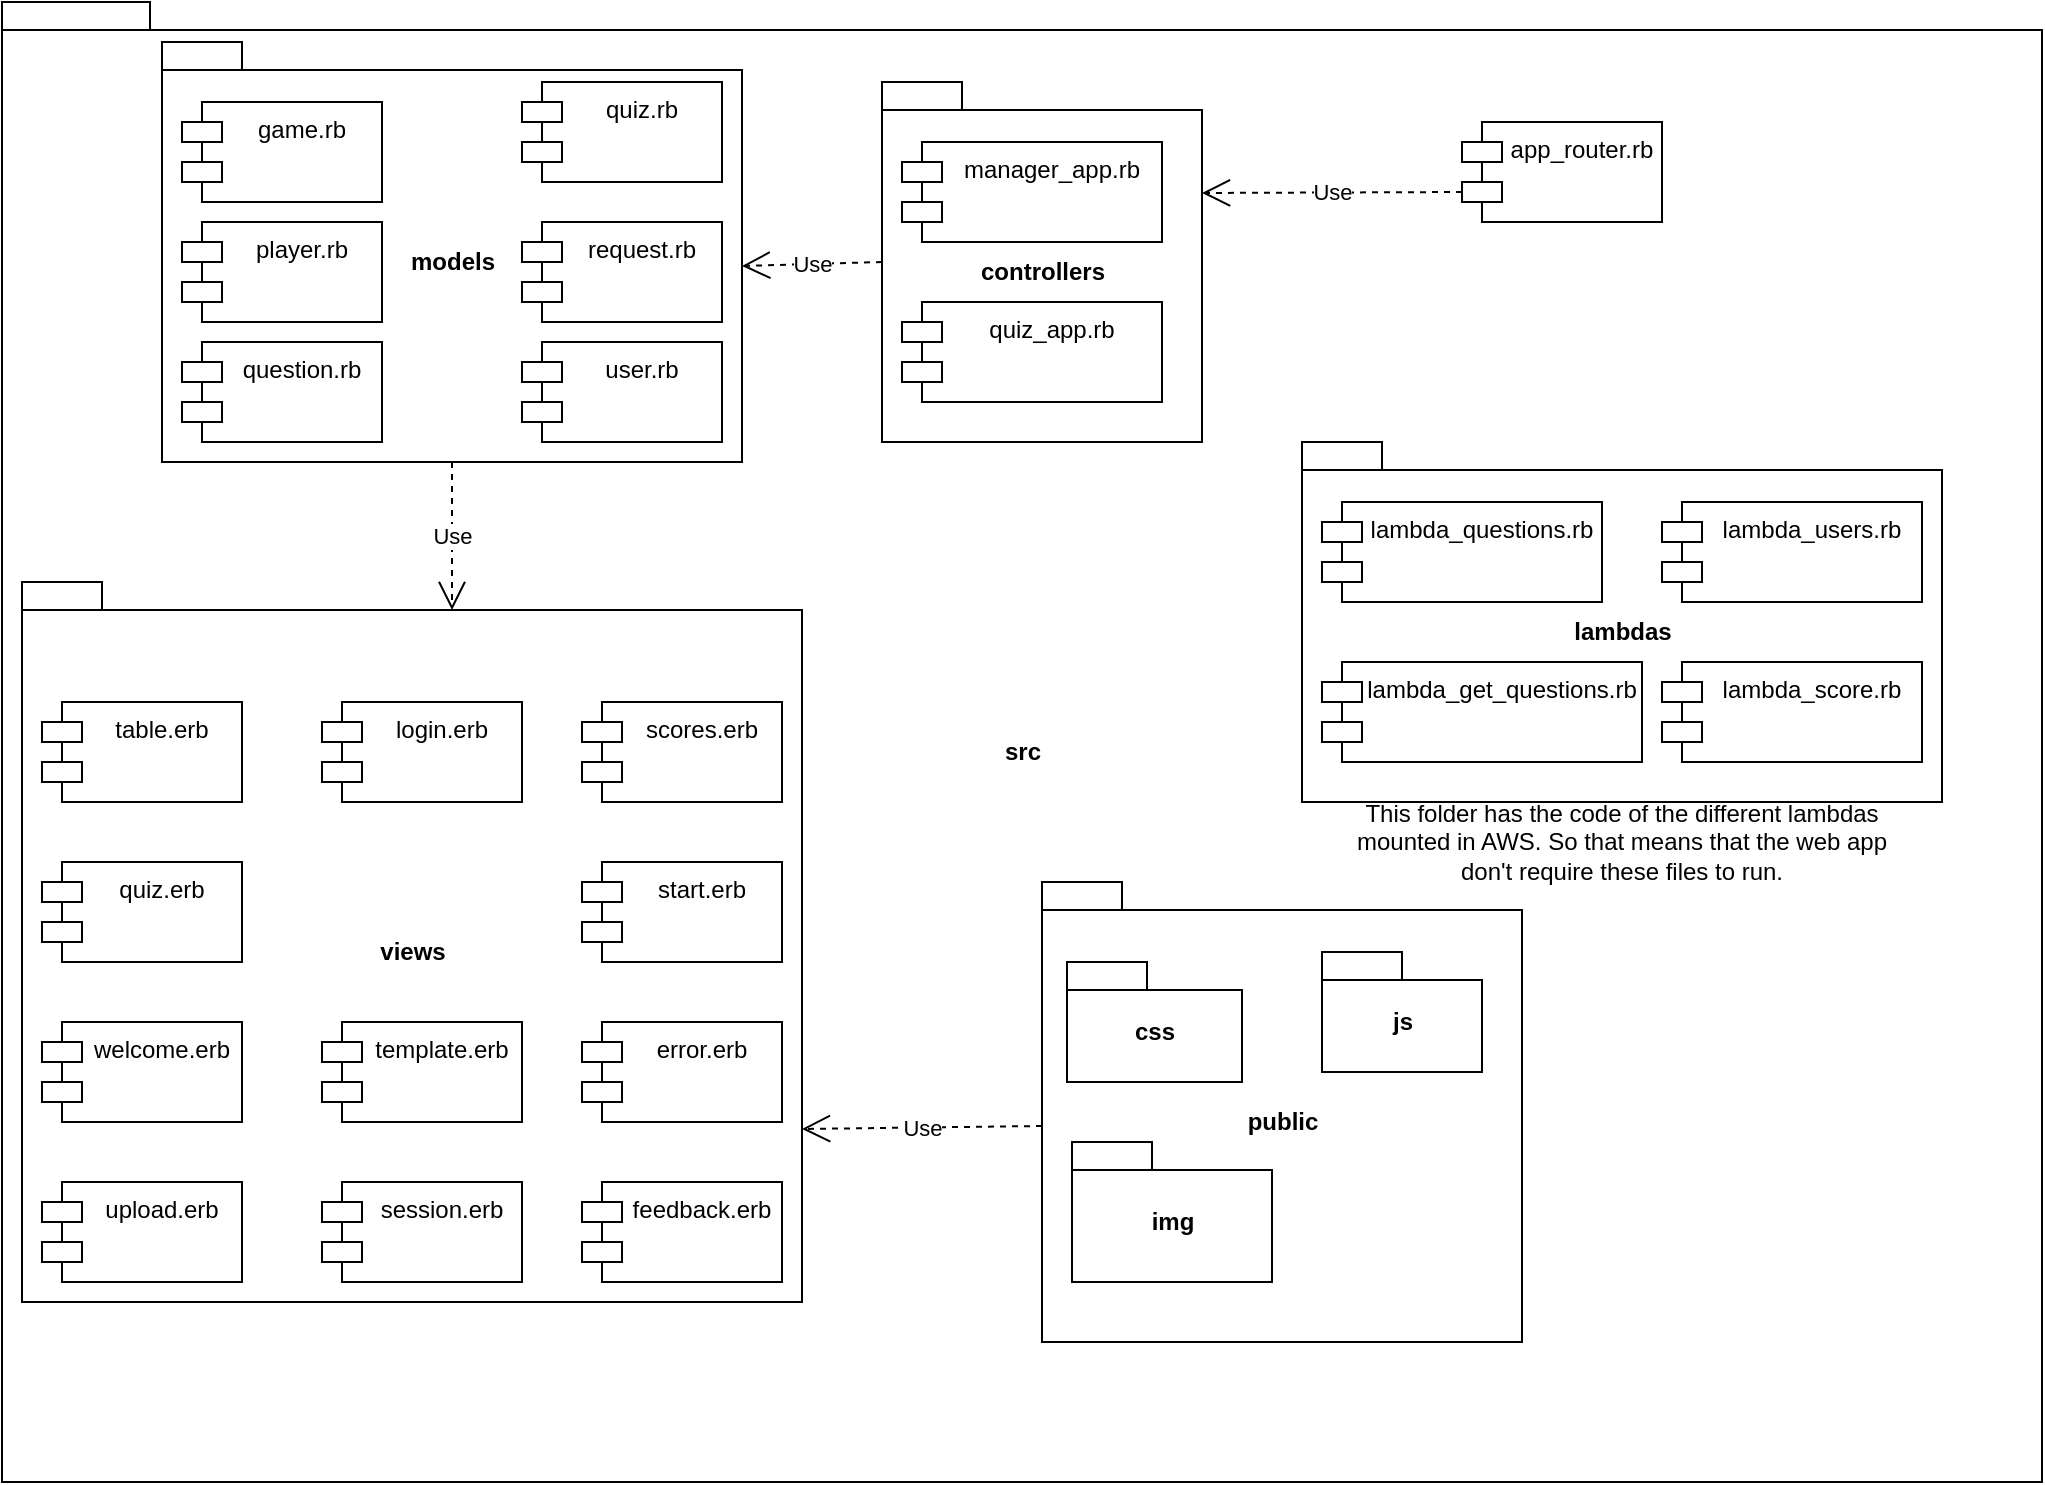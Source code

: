 <mxfile version="13.1.14" type="onedrive"><diagram id="1z8eb61m9SNjKVvQVvgX" name="Page-1"><mxGraphModel dx="1108" dy="1550" grid="1" gridSize="10" guides="1" tooltips="1" connect="1" arrows="1" fold="1" page="1" pageScale="1" pageWidth="850" pageHeight="1100" math="0" shadow="0"><root><mxCell id="0"/><mxCell id="1" parent="0"/><mxCell id="N8hWqsW-HgDxeP9UlMBC-59" value="src" style="shape=folder;fontStyle=1;spacingTop=10;tabWidth=40;tabHeight=14;tabPosition=left;html=1;" parent="1" vertex="1"><mxGeometry x="20" y="-10" width="1020" height="740" as="geometry"/></mxCell><mxCell id="N8hWqsW-HgDxeP9UlMBC-5" value="lambdas" style="shape=folder;fontStyle=1;spacingTop=10;tabWidth=40;tabHeight=14;tabPosition=left;html=1;" parent="1" vertex="1"><mxGeometry x="670" y="210" width="320" height="180" as="geometry"/></mxCell><mxCell id="N8hWqsW-HgDxeP9UlMBC-6" value="models" style="shape=folder;fontStyle=1;spacingTop=10;tabWidth=40;tabHeight=14;tabPosition=left;html=1;" parent="1" vertex="1"><mxGeometry x="100" y="10" width="290" height="210" as="geometry"/></mxCell><mxCell id="N8hWqsW-HgDxeP9UlMBC-7" value="public" style="shape=folder;fontStyle=1;spacingTop=10;tabWidth=40;tabHeight=14;tabPosition=left;html=1;" parent="1" vertex="1"><mxGeometry x="540" y="430" width="240" height="230" as="geometry"/></mxCell><mxCell id="N8hWqsW-HgDxeP9UlMBC-9" value="views" style="shape=folder;fontStyle=1;spacingTop=10;tabWidth=40;tabHeight=14;tabPosition=left;html=1;" parent="1" vertex="1"><mxGeometry x="30" y="280" width="390" height="360" as="geometry"/></mxCell><mxCell id="N8hWqsW-HgDxeP9UlMBC-12" value="game.rb" style="shape=module;align=left;spacingLeft=20;align=center;verticalAlign=top;" parent="1" vertex="1"><mxGeometry x="110" y="40" width="100" height="50" as="geometry"/></mxCell><mxCell id="N8hWqsW-HgDxeP9UlMBC-13" value="player.rb" style="shape=module;align=left;spacingLeft=20;align=center;verticalAlign=top;" parent="1" vertex="1"><mxGeometry x="110" y="100" width="100" height="50" as="geometry"/></mxCell><mxCell id="N8hWqsW-HgDxeP9UlMBC-14" value="quiz.rb" style="shape=module;align=left;spacingLeft=20;align=center;verticalAlign=top;" parent="1" vertex="1"><mxGeometry x="280" y="30" width="100" height="50" as="geometry"/></mxCell><mxCell id="N8hWqsW-HgDxeP9UlMBC-15" value="request.rb" style="shape=module;align=left;spacingLeft=20;align=center;verticalAlign=top;" parent="1" vertex="1"><mxGeometry x="280" y="100" width="100" height="50" as="geometry"/></mxCell><mxCell id="N8hWqsW-HgDxeP9UlMBC-18" value="question.rb" style="shape=module;align=left;spacingLeft=20;align=center;verticalAlign=top;" parent="1" vertex="1"><mxGeometry x="110" y="160" width="100" height="50" as="geometry"/></mxCell><mxCell id="N8hWqsW-HgDxeP9UlMBC-21" value="user.rb" style="shape=module;align=left;spacingLeft=20;align=center;verticalAlign=top;" parent="1" vertex="1"><mxGeometry x="280" y="160" width="100" height="50" as="geometry"/></mxCell><mxCell id="N8hWqsW-HgDxeP9UlMBC-22" value="lambda_questions.rb" style="shape=module;align=left;spacingLeft=20;align=center;verticalAlign=top;" parent="1" vertex="1"><mxGeometry x="680" y="240" width="140" height="50" as="geometry"/></mxCell><mxCell id="N8hWqsW-HgDxeP9UlMBC-23" value="lambda_get_questions.rb" style="shape=module;align=left;spacingLeft=20;align=center;verticalAlign=top;" parent="1" vertex="1"><mxGeometry x="680" y="320" width="160" height="50" as="geometry"/></mxCell><mxCell id="N8hWqsW-HgDxeP9UlMBC-24" value="lambda_users.rb" style="shape=module;align=left;spacingLeft=20;align=center;verticalAlign=top;" parent="1" vertex="1"><mxGeometry x="850" y="240" width="130" height="50" as="geometry"/></mxCell><mxCell id="N8hWqsW-HgDxeP9UlMBC-25" value="lambda_score.rb" style="shape=module;align=left;spacingLeft=20;align=center;verticalAlign=top;" parent="1" vertex="1"><mxGeometry x="850" y="320" width="130" height="50" as="geometry"/></mxCell><mxCell id="N8hWqsW-HgDxeP9UlMBC-26" value="css" style="shape=folder;fontStyle=1;spacingTop=10;tabWidth=40;tabHeight=14;tabPosition=left;html=1;" parent="1" vertex="1"><mxGeometry x="552.5" y="470" width="87.5" height="60" as="geometry"/></mxCell><mxCell id="N8hWqsW-HgDxeP9UlMBC-27" value="js" style="shape=folder;fontStyle=1;spacingTop=10;tabWidth=40;tabHeight=14;tabPosition=left;html=1;" parent="1" vertex="1"><mxGeometry x="680" y="465" width="80" height="60" as="geometry"/></mxCell><mxCell id="N8hWqsW-HgDxeP9UlMBC-28" value="img" style="shape=folder;fontStyle=1;spacingTop=10;tabWidth=40;tabHeight=14;tabPosition=left;html=1;" parent="1" vertex="1"><mxGeometry x="555" y="560" width="100" height="70" as="geometry"/></mxCell><mxCell id="N8hWqsW-HgDxeP9UlMBC-34" value="table.erb" style="shape=module;align=left;spacingLeft=20;align=center;verticalAlign=top;" parent="1" vertex="1"><mxGeometry x="40" y="340" width="100" height="50" as="geometry"/></mxCell><mxCell id="N8hWqsW-HgDxeP9UlMBC-35" value="quiz.erb" style="shape=module;align=left;spacingLeft=20;align=center;verticalAlign=top;" parent="1" vertex="1"><mxGeometry x="40" y="420" width="100" height="50" as="geometry"/></mxCell><mxCell id="N8hWqsW-HgDxeP9UlMBC-36" value="login.erb" style="shape=module;align=left;spacingLeft=20;align=center;verticalAlign=top;" parent="1" vertex="1"><mxGeometry x="180" y="340" width="100" height="50" as="geometry"/></mxCell><mxCell id="N8hWqsW-HgDxeP9UlMBC-37" value="scores.erb" style="shape=module;align=left;spacingLeft=20;align=center;verticalAlign=top;" parent="1" vertex="1"><mxGeometry x="310" y="340" width="100" height="50" as="geometry"/></mxCell><mxCell id="N8hWqsW-HgDxeP9UlMBC-38" value="template.erb" style="shape=module;align=left;spacingLeft=20;align=center;verticalAlign=top;" parent="1" vertex="1"><mxGeometry x="180" y="500" width="100" height="50" as="geometry"/></mxCell><mxCell id="N8hWqsW-HgDxeP9UlMBC-39" value="start.erb" style="shape=module;align=left;spacingLeft=20;align=center;verticalAlign=top;" parent="1" vertex="1"><mxGeometry x="310" y="420" width="100" height="50" as="geometry"/></mxCell><mxCell id="N8hWqsW-HgDxeP9UlMBC-40" value="welcome.erb" style="shape=module;align=left;spacingLeft=20;align=center;verticalAlign=top;" parent="1" vertex="1"><mxGeometry x="40" y="500" width="100" height="50" as="geometry"/></mxCell><mxCell id="N8hWqsW-HgDxeP9UlMBC-42" value="error.erb" style="shape=module;align=left;spacingLeft=20;align=center;verticalAlign=top;" parent="1" vertex="1"><mxGeometry x="310" y="500" width="100" height="50" as="geometry"/></mxCell><mxCell id="N8hWqsW-HgDxeP9UlMBC-43" value="upload.erb" style="shape=module;align=left;spacingLeft=20;align=center;verticalAlign=top;" parent="1" vertex="1"><mxGeometry x="40" y="580" width="100" height="50" as="geometry"/></mxCell><mxCell id="N8hWqsW-HgDxeP9UlMBC-44" value="session.erb" style="shape=module;align=left;spacingLeft=20;align=center;verticalAlign=top;" parent="1" vertex="1"><mxGeometry x="180" y="580" width="100" height="50" as="geometry"/></mxCell><mxCell id="N8hWqsW-HgDxeP9UlMBC-46" value="feedback.erb" style="shape=module;align=left;spacingLeft=20;align=center;verticalAlign=top;" parent="1" vertex="1"><mxGeometry x="310" y="580" width="100" height="50" as="geometry"/></mxCell><mxCell id="N8hWqsW-HgDxeP9UlMBC-47" value="app_router.rb" style="shape=module;align=left;spacingLeft=20;align=center;verticalAlign=top;" parent="1" vertex="1"><mxGeometry x="750" y="50" width="100" height="50" as="geometry"/></mxCell><mxCell id="N8hWqsW-HgDxeP9UlMBC-4" value="controllers" style="shape=folder;fontStyle=1;spacingTop=10;tabWidth=40;tabHeight=14;tabPosition=left;html=1;" parent="1" vertex="1"><mxGeometry x="460" y="30" width="160" height="180" as="geometry"/></mxCell><mxCell id="N8hWqsW-HgDxeP9UlMBC-10" value="manager_app.rb" style="shape=module;align=left;spacingLeft=20;align=center;verticalAlign=top;" parent="1" vertex="1"><mxGeometry x="470" y="60" width="130" height="50" as="geometry"/></mxCell><mxCell id="N8hWqsW-HgDxeP9UlMBC-11" value="quiz_app.rb" style="shape=module;align=left;spacingLeft=20;align=center;verticalAlign=top;" parent="1" vertex="1"><mxGeometry x="470" y="140" width="130" height="50" as="geometry"/></mxCell><mxCell id="N8hWqsW-HgDxeP9UlMBC-52" value="Use" style="endArrow=open;endSize=12;dashed=1;html=1;entryX=0;entryY=0;entryDx=290;entryDy=112;entryPerimeter=0;exitX=0;exitY=0.5;exitDx=0;exitDy=0;exitPerimeter=0;" parent="1" source="N8hWqsW-HgDxeP9UlMBC-4" target="N8hWqsW-HgDxeP9UlMBC-6" edge="1"><mxGeometry width="160" relative="1" as="geometry"><mxPoint x="40" y="170" as="sourcePoint"/><mxPoint x="200" y="170" as="targetPoint"/></mxGeometry></mxCell><mxCell id="N8hWqsW-HgDxeP9UlMBC-54" value="Use" style="endArrow=open;endSize=12;dashed=1;html=1;exitX=0.5;exitY=1;exitDx=0;exitDy=0;exitPerimeter=0;entryX=0;entryY=0;entryDx=215;entryDy=14;entryPerimeter=0;" parent="1" source="N8hWqsW-HgDxeP9UlMBC-6" target="N8hWqsW-HgDxeP9UlMBC-9" edge="1"><mxGeometry width="160" relative="1" as="geometry"><mxPoint x="270" y="420" as="sourcePoint"/><mxPoint x="430" y="420" as="targetPoint"/></mxGeometry></mxCell><mxCell id="N8hWqsW-HgDxeP9UlMBC-55" value="Use" style="endArrow=open;endSize=12;dashed=1;html=1;entryX=0;entryY=0;entryDx=390;entryDy=273.5;entryPerimeter=0;exitX=0;exitY=0;exitDx=0;exitDy=122;exitPerimeter=0;" parent="1" source="N8hWqsW-HgDxeP9UlMBC-7" target="N8hWqsW-HgDxeP9UlMBC-9" edge="1"><mxGeometry width="160" relative="1" as="geometry"><mxPoint x="450" y="430" as="sourcePoint"/><mxPoint x="610" y="430" as="targetPoint"/></mxGeometry></mxCell><mxCell id="N8hWqsW-HgDxeP9UlMBC-56" value="This folder has the code of the different lambdas mounted in AWS. So that means that the web app don't require these files to run." style="text;html=1;strokeColor=none;fillColor=none;align=center;verticalAlign=middle;whiteSpace=wrap;rounded=0;" parent="1" vertex="1"><mxGeometry x="690" y="400" width="280" height="20" as="geometry"/></mxCell><mxCell id="N8hWqsW-HgDxeP9UlMBC-58" value="Use" style="endArrow=open;endSize=12;dashed=1;html=1;exitX=0;exitY=0;exitDx=0;exitDy=35;exitPerimeter=0;entryX=0;entryY=0;entryDx=160;entryDy=55.5;entryPerimeter=0;" parent="1" source="N8hWqsW-HgDxeP9UlMBC-47" target="N8hWqsW-HgDxeP9UlMBC-4" edge="1"><mxGeometry width="160" relative="1" as="geometry"><mxPoint x="420" y="230" as="sourcePoint"/><mxPoint x="580" y="230" as="targetPoint"/></mxGeometry></mxCell></root></mxGraphModel></diagram></mxfile>